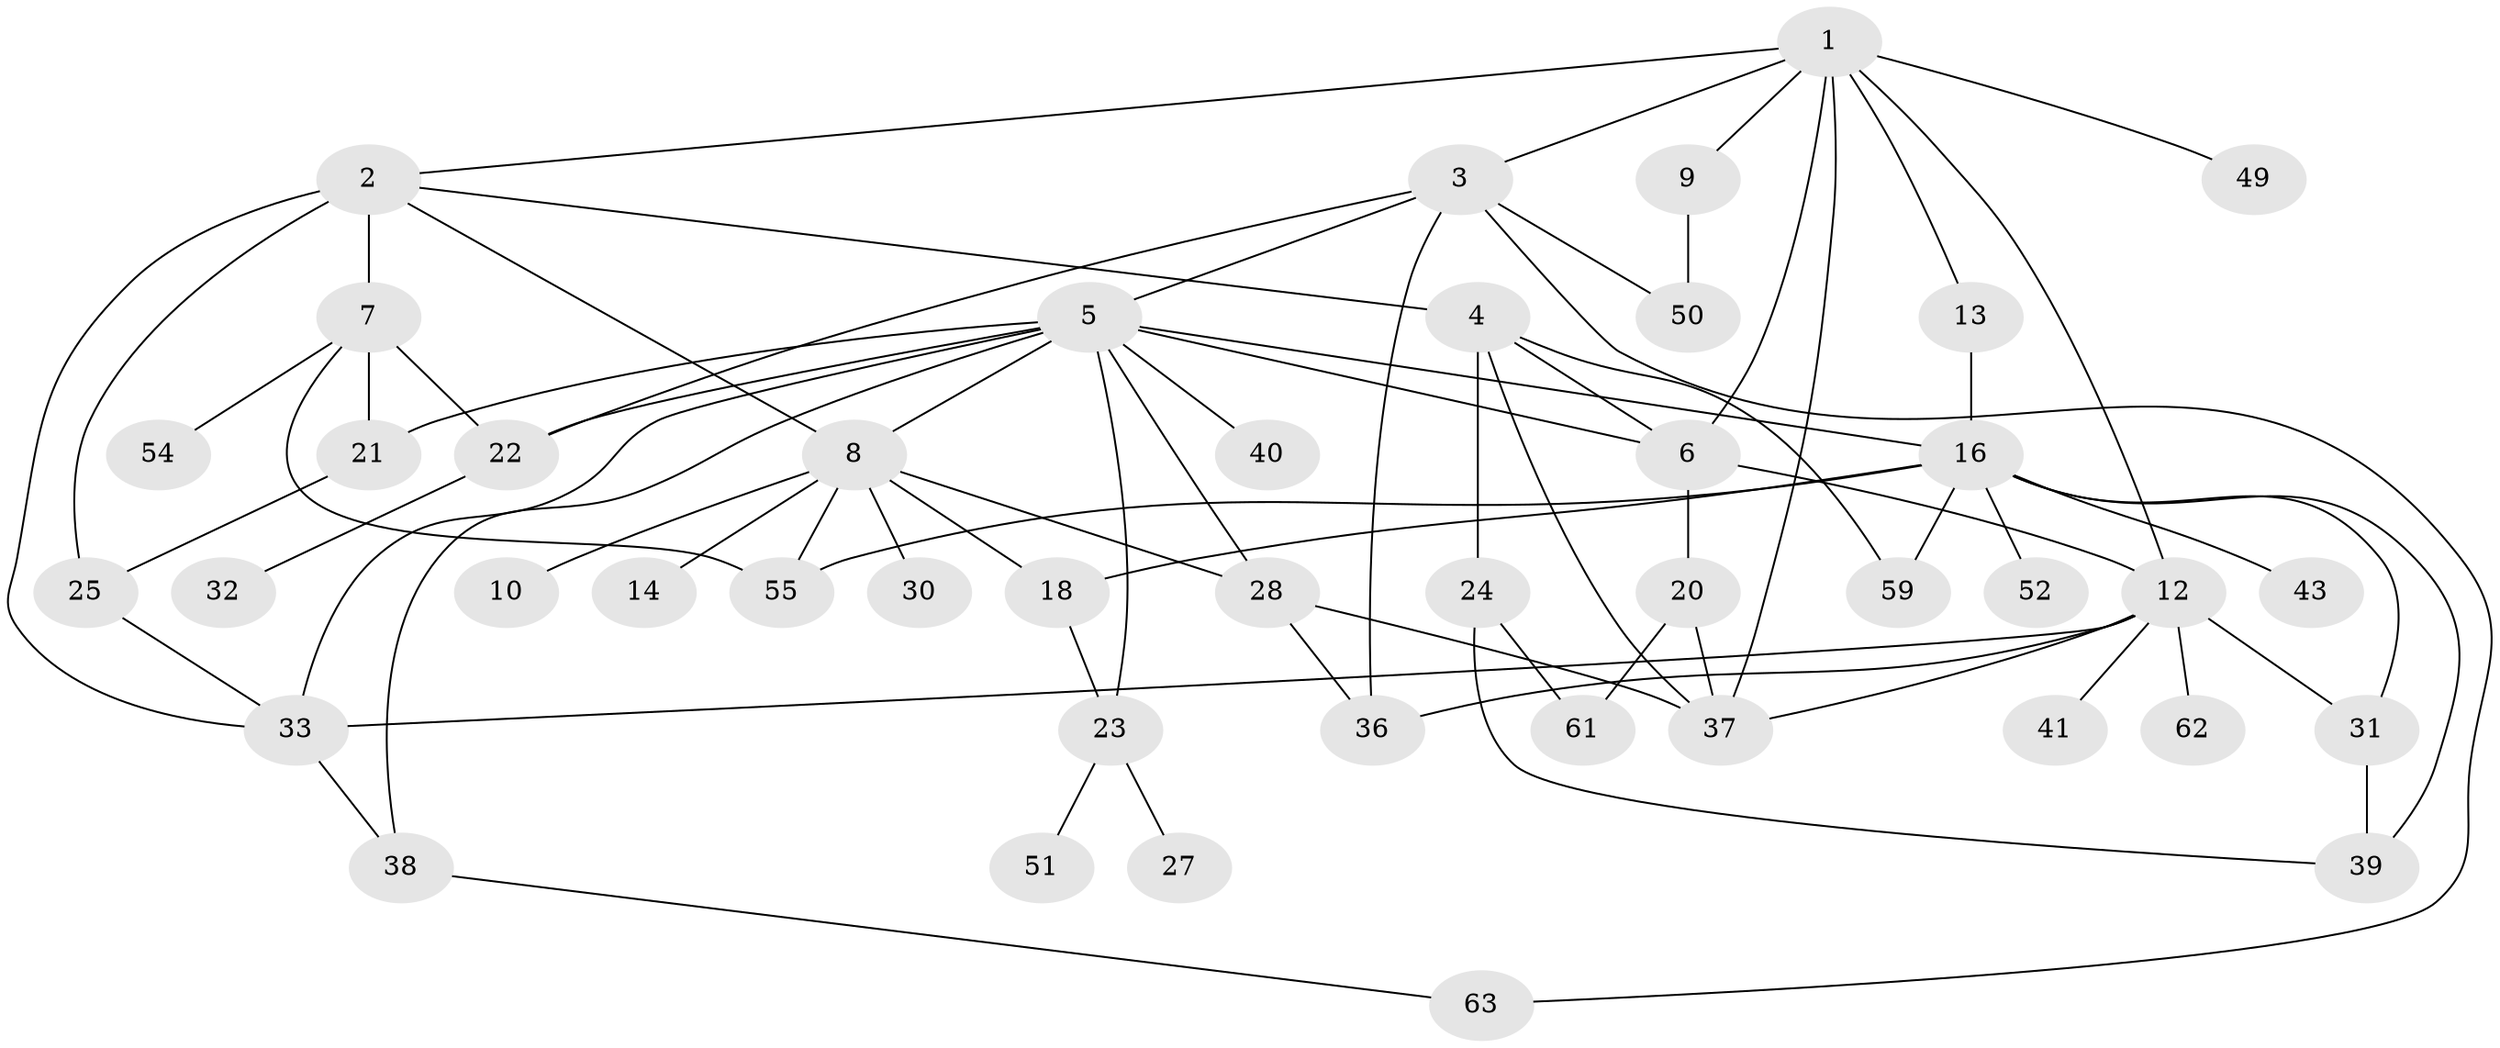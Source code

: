 // original degree distribution, {7: 0.03125, 5: 0.09375, 3: 0.28125, 9: 0.015625, 6: 0.03125, 1: 0.234375, 4: 0.125, 2: 0.1875}
// Generated by graph-tools (version 1.1) at 2025/10/02/27/25 16:10:51]
// undirected, 44 vertices, 74 edges
graph export_dot {
graph [start="1"]
  node [color=gray90,style=filled];
  1 [super="+15"];
  2 [super="+11"];
  3 [super="+26"];
  4 [super="+19"];
  5 [super="+29"];
  6;
  7 [super="+44"];
  8 [super="+35"];
  9 [super="+46"];
  10;
  12 [super="+17"];
  13;
  14 [super="+48"];
  16 [super="+34"];
  18 [super="+64"];
  20 [super="+56"];
  21;
  22 [super="+42"];
  23;
  24;
  25;
  27;
  28 [super="+45"];
  30;
  31;
  32;
  33 [super="+57"];
  36 [super="+47"];
  37;
  38 [super="+60"];
  39 [super="+53"];
  40;
  41;
  43 [super="+58"];
  49;
  50;
  51;
  52;
  54;
  55;
  59;
  61;
  62;
  63;
  1 -- 2;
  1 -- 3;
  1 -- 6;
  1 -- 9;
  1 -- 13;
  1 -- 49;
  1 -- 12;
  1 -- 37;
  2 -- 4;
  2 -- 7 [weight=2];
  2 -- 8;
  2 -- 25;
  2 -- 33;
  3 -- 5;
  3 -- 22;
  3 -- 50;
  3 -- 63;
  3 -- 36;
  4 -- 24;
  4 -- 59;
  4 -- 37;
  4 -- 6;
  5 -- 8;
  5 -- 21;
  5 -- 22;
  5 -- 28;
  5 -- 33;
  5 -- 23;
  5 -- 40;
  5 -- 38;
  5 -- 6;
  5 -- 16;
  6 -- 12;
  6 -- 20;
  7 -- 21;
  7 -- 54;
  7 -- 55;
  7 -- 22;
  8 -- 10;
  8 -- 14;
  8 -- 30;
  8 -- 18;
  8 -- 28;
  8 -- 55;
  9 -- 50;
  12 -- 41;
  12 -- 62;
  12 -- 37;
  12 -- 36;
  12 -- 31;
  12 -- 33;
  13 -- 16;
  16 -- 18;
  16 -- 31;
  16 -- 43;
  16 -- 52;
  16 -- 55;
  16 -- 39;
  16 -- 59;
  18 -- 23;
  20 -- 61;
  20 -- 37;
  21 -- 25;
  22 -- 32;
  23 -- 27;
  23 -- 51;
  24 -- 61;
  24 -- 39;
  25 -- 33;
  28 -- 37;
  28 -- 36;
  31 -- 39;
  33 -- 38;
  38 -- 63;
}
